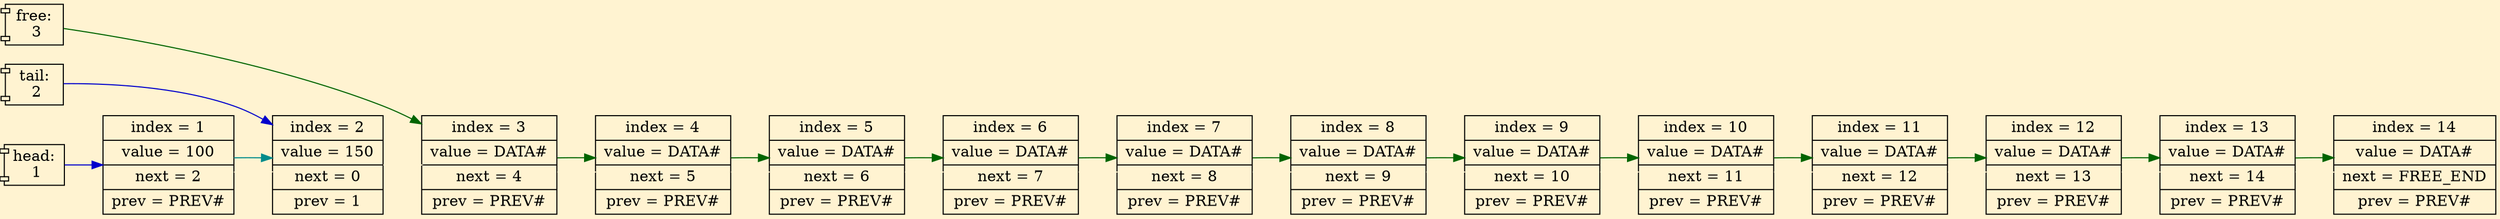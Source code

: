 digraph G{           
rankdir = LR;      
bgcolor   = "#FFF3D1";
NODE_1 [shape = "record", label = "index = 1 | value = 100 | next = 2 | prev = PREV#"]
NODE_2 [shape = "record", label = "index = 2 | value = 150 | next = 0 | prev = 1"]
NODE_3 [shape = "record", label = "index = 3 | value = DATA# | next = 4 | prev = PREV#"]
NODE_4 [shape = "record", label = "index = 4 | value = DATA# | next = 5 | prev = PREV#"]
NODE_5 [shape = "record", label = "index = 5 | value = DATA# | next = 6 | prev = PREV#"]
NODE_6 [shape = "record", label = "index = 6 | value = DATA# | next = 7 | prev = PREV#"]
NODE_7 [shape = "record", label = "index = 7 | value = DATA# | next = 8 | prev = PREV#"]
NODE_8 [shape = "record", label = "index = 8 | value = DATA# | next = 9 | prev = PREV#"]
NODE_9 [shape = "record", label = "index = 9 | value = DATA# | next = 10 | prev = PREV#"]
NODE_10 [shape = "record", label = "index = 10 | value = DATA# | next = 11 | prev = PREV#"]
NODE_11 [shape = "record", label = "index = 11 | value = DATA# | next = 12 | prev = PREV#"]
NODE_12 [shape = "record", label = "index = 12 | value = DATA# | next = 13 | prev = PREV#"]
NODE_13 [shape = "record", label = "index = 13 | value = DATA# | next = 14 | prev = PREV#"]
NODE_14 [shape = "record", label = "index = 14 | value = DATA# | next = FREE_END | prev = PREV#"]
NODE_1 -> NODE_2[color = "#FFF3D1", weight = 1000]; 
NODE_2 -> NODE_3[color = "#FFF3D1", weight = 1000]; 
NODE_3 -> NODE_4[color = "#FFF3D1", weight = 1000]; 
NODE_4 -> NODE_5[color = "#FFF3D1", weight = 1000]; 
NODE_5 -> NODE_6[color = "#FFF3D1", weight = 1000]; 
NODE_6 -> NODE_7[color = "#FFF3D1", weight = 1000]; 
NODE_7 -> NODE_8[color = "#FFF3D1", weight = 1000]; 
NODE_8 -> NODE_9[color = "#FFF3D1", weight = 1000]; 
NODE_9 -> NODE_10[color = "#FFF3D1", weight = 1000]; 
NODE_10 -> NODE_11[color = "#FFF3D1", weight = 1000]; 
NODE_11 -> NODE_12[color = "#FFF3D1", weight = 1000]; 
NODE_12 -> NODE_13[color = "#FFF3D1", weight = 1000]; 
NODE_13 -> NODE_14[color = "#FFF3D1", weight = 1000]; 


subgraph cluster0 {
      style=filled;
      color=lightgrey;
      tail [shape = "component", label = "tail:\n 2"]
      free [shape = "component", label = "free:\n 3"]
      head [shape = "component", label = "head:\n 1"]
      label = "process #1";
  }
 { rank = same; head; tail; free; }

tail -> NODE_2[color = "#0000CC", weight = 1]; 
head -> NODE_1[color = "#0000CC", weight = 1]; 
free -> NODE_3[color = "darkgreen", weight = 1]; 
NODE_1 -> NODE_2[color = "darkcyan", weight = 1]; 
NODE_3 -> NODE_4[color = "darkgreen", weight = 1]; 
NODE_4 -> NODE_5[color = "darkgreen", weight = 1]; 
NODE_5 -> NODE_6[color = "darkgreen", weight = 1]; 
NODE_6 -> NODE_7[color = "darkgreen", weight = 1]; 
NODE_7 -> NODE_8[color = "darkgreen", weight = 1]; 
NODE_8 -> NODE_9[color = "darkgreen", weight = 1]; 
NODE_9 -> NODE_10[color = "darkgreen", weight = 1]; 
NODE_10 -> NODE_11[color = "darkgreen", weight = 1]; 
NODE_11 -> NODE_12[color = "darkgreen", weight = 1]; 
NODE_12 -> NODE_13[color = "darkgreen", weight = 1]; 
NODE_13 -> NODE_14[color = "darkgreen", weight = 1]; 
} 
